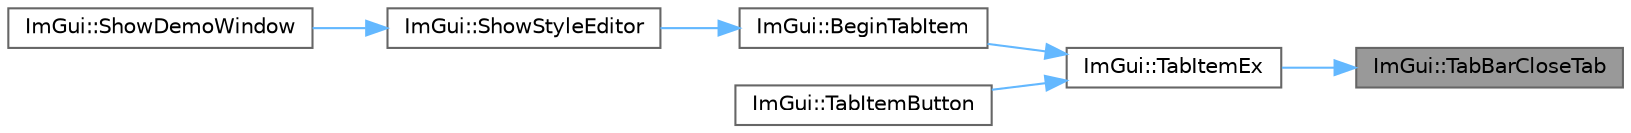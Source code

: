 digraph "ImGui::TabBarCloseTab"
{
 // LATEX_PDF_SIZE
  bgcolor="transparent";
  edge [fontname=Helvetica,fontsize=10,labelfontname=Helvetica,labelfontsize=10];
  node [fontname=Helvetica,fontsize=10,shape=box,height=0.2,width=0.4];
  rankdir="RL";
  Node1 [id="Node000001",label="ImGui::TabBarCloseTab",height=0.2,width=0.4,color="gray40", fillcolor="grey60", style="filled", fontcolor="black",tooltip=" "];
  Node1 -> Node2 [id="edge1_Node000001_Node000002",dir="back",color="steelblue1",style="solid",tooltip=" "];
  Node2 [id="Node000002",label="ImGui::TabItemEx",height=0.2,width=0.4,color="grey40", fillcolor="white", style="filled",URL="$namespace_im_gui.html#a4e0986fc689e7855cd9a9099dc87dac5",tooltip=" "];
  Node2 -> Node3 [id="edge2_Node000002_Node000003",dir="back",color="steelblue1",style="solid",tooltip=" "];
  Node3 [id="Node000003",label="ImGui::BeginTabItem",height=0.2,width=0.4,color="grey40", fillcolor="white", style="filled",URL="$namespace_im_gui.html#a4cee1ccc9018a298cfff90a704bde8ca",tooltip=" "];
  Node3 -> Node4 [id="edge3_Node000003_Node000004",dir="back",color="steelblue1",style="solid",tooltip=" "];
  Node4 [id="Node000004",label="ImGui::ShowStyleEditor",height=0.2,width=0.4,color="grey40", fillcolor="white", style="filled",URL="$namespace_im_gui.html#ab2eb3dec78d054fe3feab1c091ec5de5",tooltip=" "];
  Node4 -> Node5 [id="edge4_Node000004_Node000005",dir="back",color="steelblue1",style="solid",tooltip=" "];
  Node5 [id="Node000005",label="ImGui::ShowDemoWindow",height=0.2,width=0.4,color="grey40", fillcolor="white", style="filled",URL="$namespace_im_gui.html#af95643a0ce4893b9e57c12991922fb18",tooltip=" "];
  Node2 -> Node6 [id="edge5_Node000002_Node000006",dir="back",color="steelblue1",style="solid",tooltip=" "];
  Node6 [id="Node000006",label="ImGui::TabItemButton",height=0.2,width=0.4,color="grey40", fillcolor="white", style="filled",URL="$namespace_im_gui.html#a1dbc539ac5b49e9445c4573607e6d60d",tooltip=" "];
}
